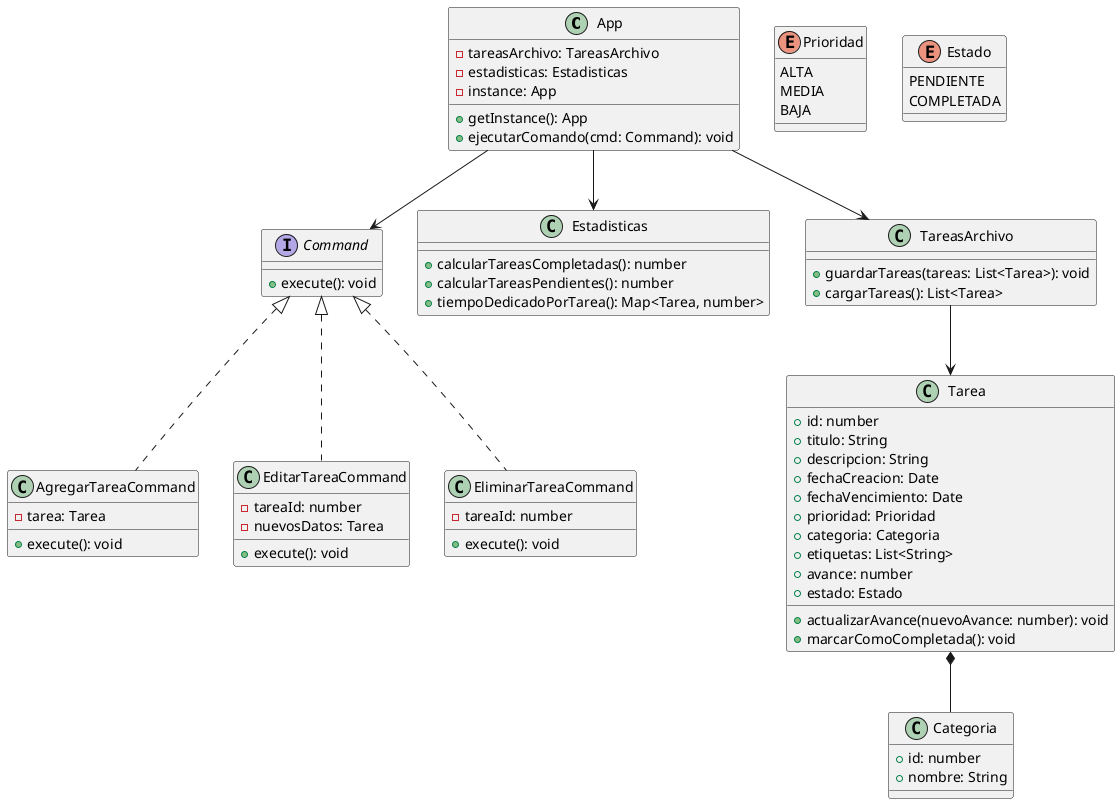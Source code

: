 @startuml ToDo

class App {
	-tareasArchivo: TareasArchivo
	-estadisticas: Estadisticas
	-instance: App

	+getInstance(): App
	+ejecutarComando(cmd: Command): void
}

interface Command {
	+execute(): void
}

class AgregarTareaCommand {
	-tarea: Tarea
	+execute(): void
}

class EditarTareaCommand {
	-tareaId: number
	-nuevosDatos: Tarea
	+execute(): void
}

class EliminarTareaCommand {
	-tareaId: number
	+execute(): void
}

class Tarea {
	+id: number
	+titulo: String
	+descripcion: String
	+fechaCreacion: Date
	+fechaVencimiento: Date
	+prioridad: Prioridad
	+categoria: Categoria
	+etiquetas: List<String>
	+avance: number
	+estado: Estado

	+actualizarAvance(nuevoAvance: number): void
	+marcarComoCompletada(): void
}

enum Prioridad {
	ALTA
	MEDIA
	BAJA
}

enum Estado {
	PENDIENTE
	COMPLETADA
}

class Categoria {
	+id: number
	+nombre: String
}

class Estadisticas {
	+calcularTareasCompletadas(): number
	+calcularTareasPendientes(): number
	+tiempoDedicadoPorTarea(): Map<Tarea, number>
}

class TareasArchivo {
	+guardarTareas(tareas: List<Tarea>): void
	+cargarTareas(): List<Tarea>
}

'uso
App --> Estadisticas
App --> TareasArchivo
App --> Command
TareasArchivo --> Tarea

'herencia
Command <|.. AgregarTareaCommand
Command <|.. EditarTareaCommand
Command <|.. EliminarTareaCommand

'composition
Tarea *-- Categoria

@enduml